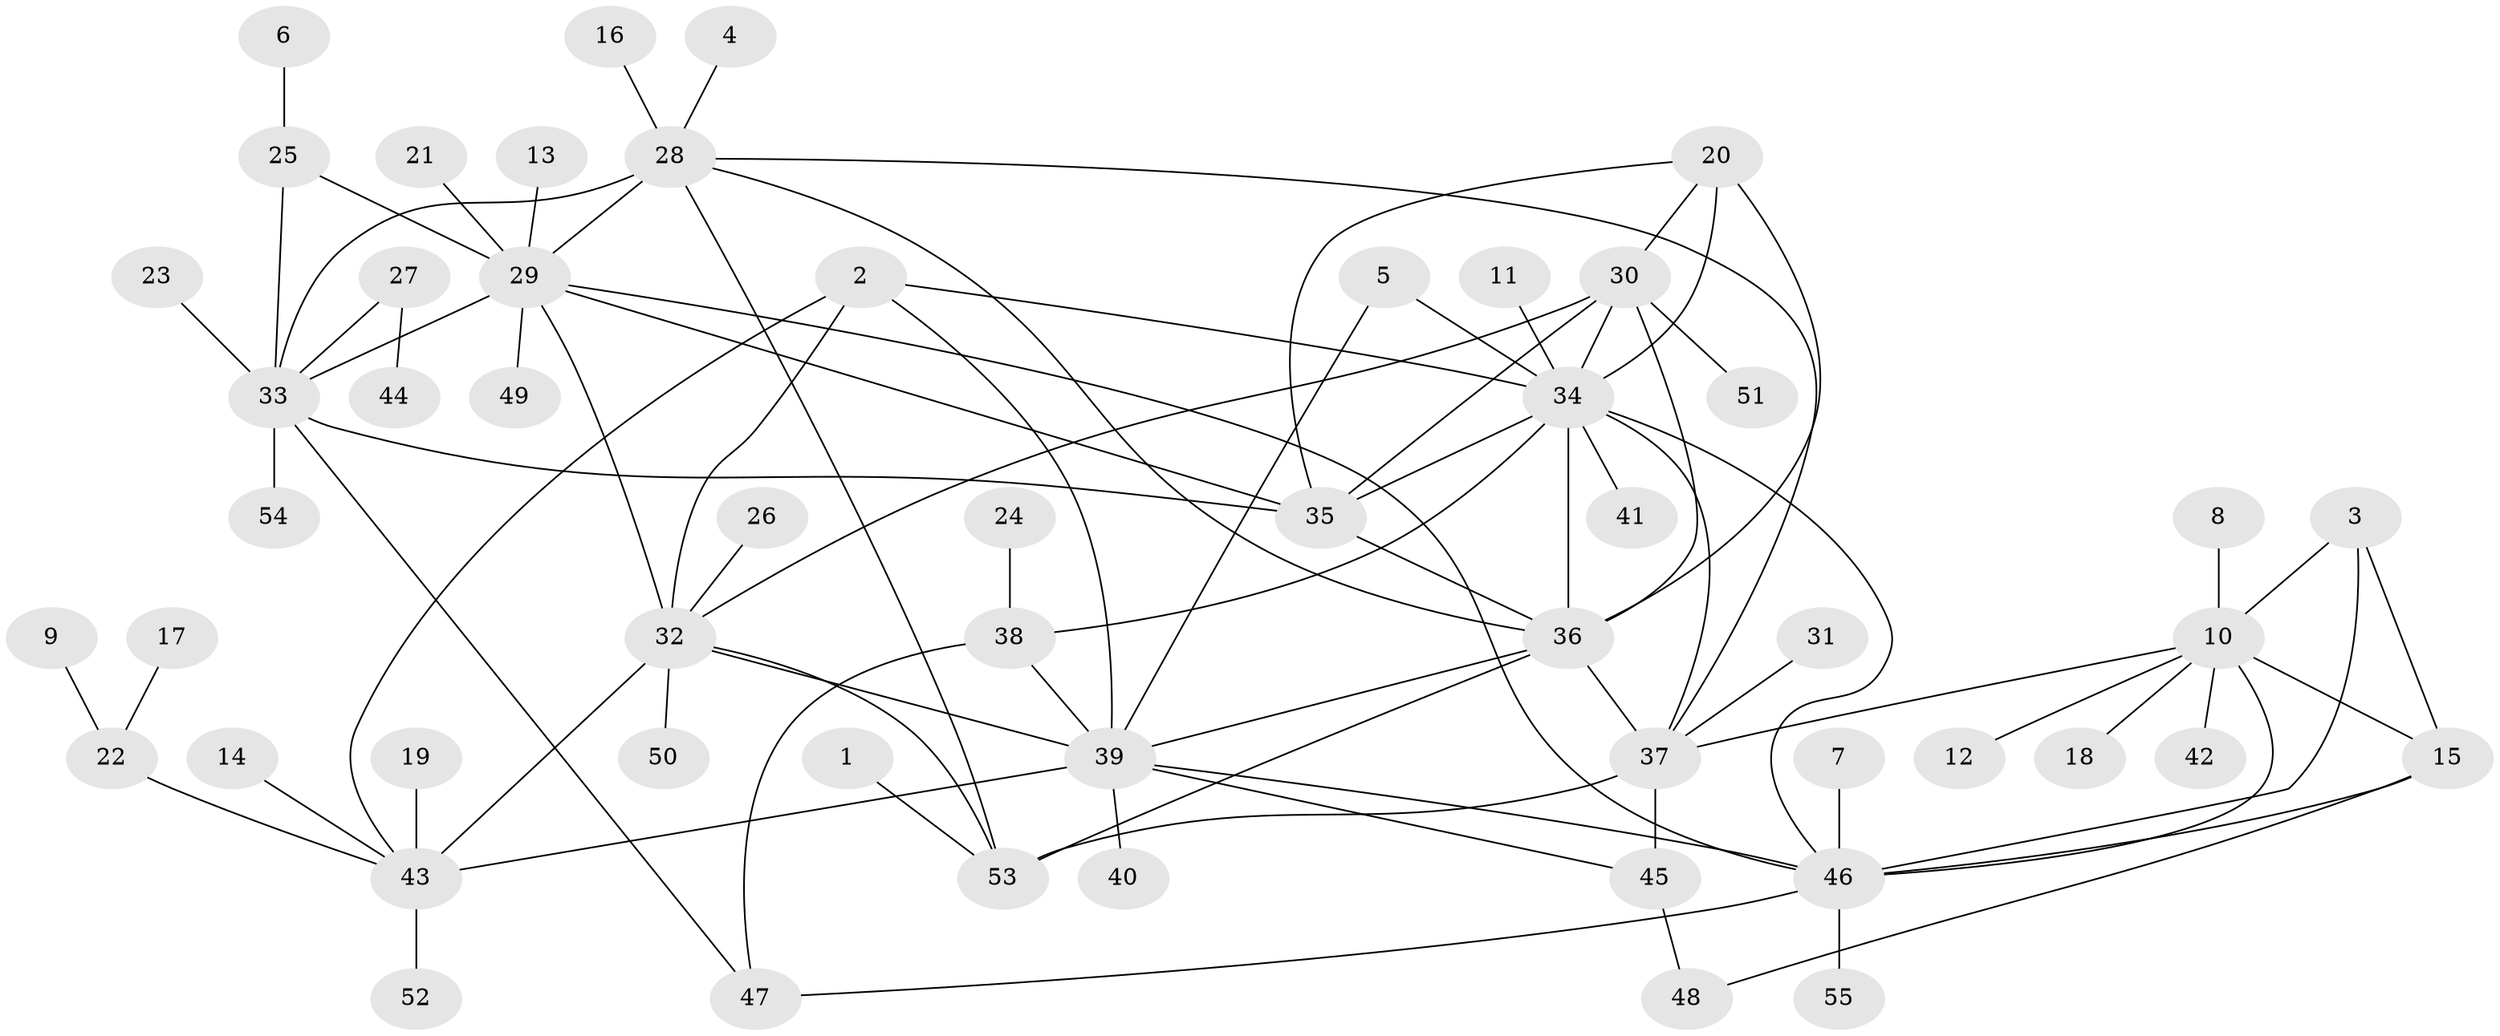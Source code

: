 // original degree distribution, {6: 0.09090909090909091, 9: 0.045454545454545456, 7: 0.00909090909090909, 5: 0.02727272727272727, 4: 0.02727272727272727, 10: 0.01818181818181818, 13: 0.00909090909090909, 8: 0.01818181818181818, 12: 0.00909090909090909, 2: 0.2, 1: 0.5, 3: 0.045454545454545456}
// Generated by graph-tools (version 1.1) at 2025/26/03/09/25 03:26:36]
// undirected, 55 vertices, 87 edges
graph export_dot {
graph [start="1"]
  node [color=gray90,style=filled];
  1;
  2;
  3;
  4;
  5;
  6;
  7;
  8;
  9;
  10;
  11;
  12;
  13;
  14;
  15;
  16;
  17;
  18;
  19;
  20;
  21;
  22;
  23;
  24;
  25;
  26;
  27;
  28;
  29;
  30;
  31;
  32;
  33;
  34;
  35;
  36;
  37;
  38;
  39;
  40;
  41;
  42;
  43;
  44;
  45;
  46;
  47;
  48;
  49;
  50;
  51;
  52;
  53;
  54;
  55;
  1 -- 53 [weight=1.0];
  2 -- 32 [weight=2.0];
  2 -- 34 [weight=1.0];
  2 -- 39 [weight=1.0];
  2 -- 43 [weight=1.0];
  3 -- 10 [weight=2.0];
  3 -- 15 [weight=2.0];
  3 -- 46 [weight=2.0];
  4 -- 28 [weight=1.0];
  5 -- 34 [weight=1.0];
  5 -- 39 [weight=1.0];
  6 -- 25 [weight=1.0];
  7 -- 46 [weight=1.0];
  8 -- 10 [weight=1.0];
  9 -- 22 [weight=1.0];
  10 -- 12 [weight=1.0];
  10 -- 15 [weight=1.0];
  10 -- 18 [weight=1.0];
  10 -- 37 [weight=1.0];
  10 -- 42 [weight=1.0];
  10 -- 46 [weight=1.0];
  11 -- 34 [weight=1.0];
  13 -- 29 [weight=1.0];
  14 -- 43 [weight=1.0];
  15 -- 46 [weight=1.0];
  15 -- 48 [weight=1.0];
  16 -- 28 [weight=1.0];
  17 -- 22 [weight=1.0];
  19 -- 43 [weight=1.0];
  20 -- 30 [weight=1.0];
  20 -- 34 [weight=1.0];
  20 -- 35 [weight=1.0];
  20 -- 36 [weight=2.0];
  21 -- 29 [weight=1.0];
  22 -- 43 [weight=1.0];
  23 -- 33 [weight=1.0];
  24 -- 38 [weight=1.0];
  25 -- 29 [weight=2.0];
  25 -- 33 [weight=2.0];
  26 -- 32 [weight=1.0];
  27 -- 33 [weight=1.0];
  27 -- 44 [weight=1.0];
  28 -- 29 [weight=1.0];
  28 -- 33 [weight=1.0];
  28 -- 36 [weight=1.0];
  28 -- 37 [weight=1.0];
  28 -- 53 [weight=2.0];
  29 -- 32 [weight=1.0];
  29 -- 33 [weight=4.0];
  29 -- 35 [weight=1.0];
  29 -- 46 [weight=1.0];
  29 -- 49 [weight=1.0];
  30 -- 32 [weight=1.0];
  30 -- 34 [weight=1.0];
  30 -- 35 [weight=1.0];
  30 -- 36 [weight=1.0];
  30 -- 51 [weight=1.0];
  31 -- 37 [weight=1.0];
  32 -- 39 [weight=2.0];
  32 -- 43 [weight=2.0];
  32 -- 50 [weight=1.0];
  32 -- 53 [weight=1.0];
  33 -- 35 [weight=1.0];
  33 -- 47 [weight=1.0];
  33 -- 54 [weight=1.0];
  34 -- 35 [weight=1.0];
  34 -- 36 [weight=1.0];
  34 -- 37 [weight=1.0];
  34 -- 38 [weight=1.0];
  34 -- 41 [weight=1.0];
  34 -- 46 [weight=1.0];
  35 -- 36 [weight=1.0];
  36 -- 37 [weight=1.0];
  36 -- 39 [weight=1.0];
  36 -- 53 [weight=2.0];
  37 -- 45 [weight=1.0];
  37 -- 53 [weight=2.0];
  38 -- 39 [weight=1.0];
  38 -- 47 [weight=1.0];
  39 -- 40 [weight=1.0];
  39 -- 43 [weight=1.0];
  39 -- 45 [weight=1.0];
  39 -- 46 [weight=1.0];
  43 -- 52 [weight=1.0];
  45 -- 48 [weight=1.0];
  46 -- 47 [weight=1.0];
  46 -- 55 [weight=1.0];
}

